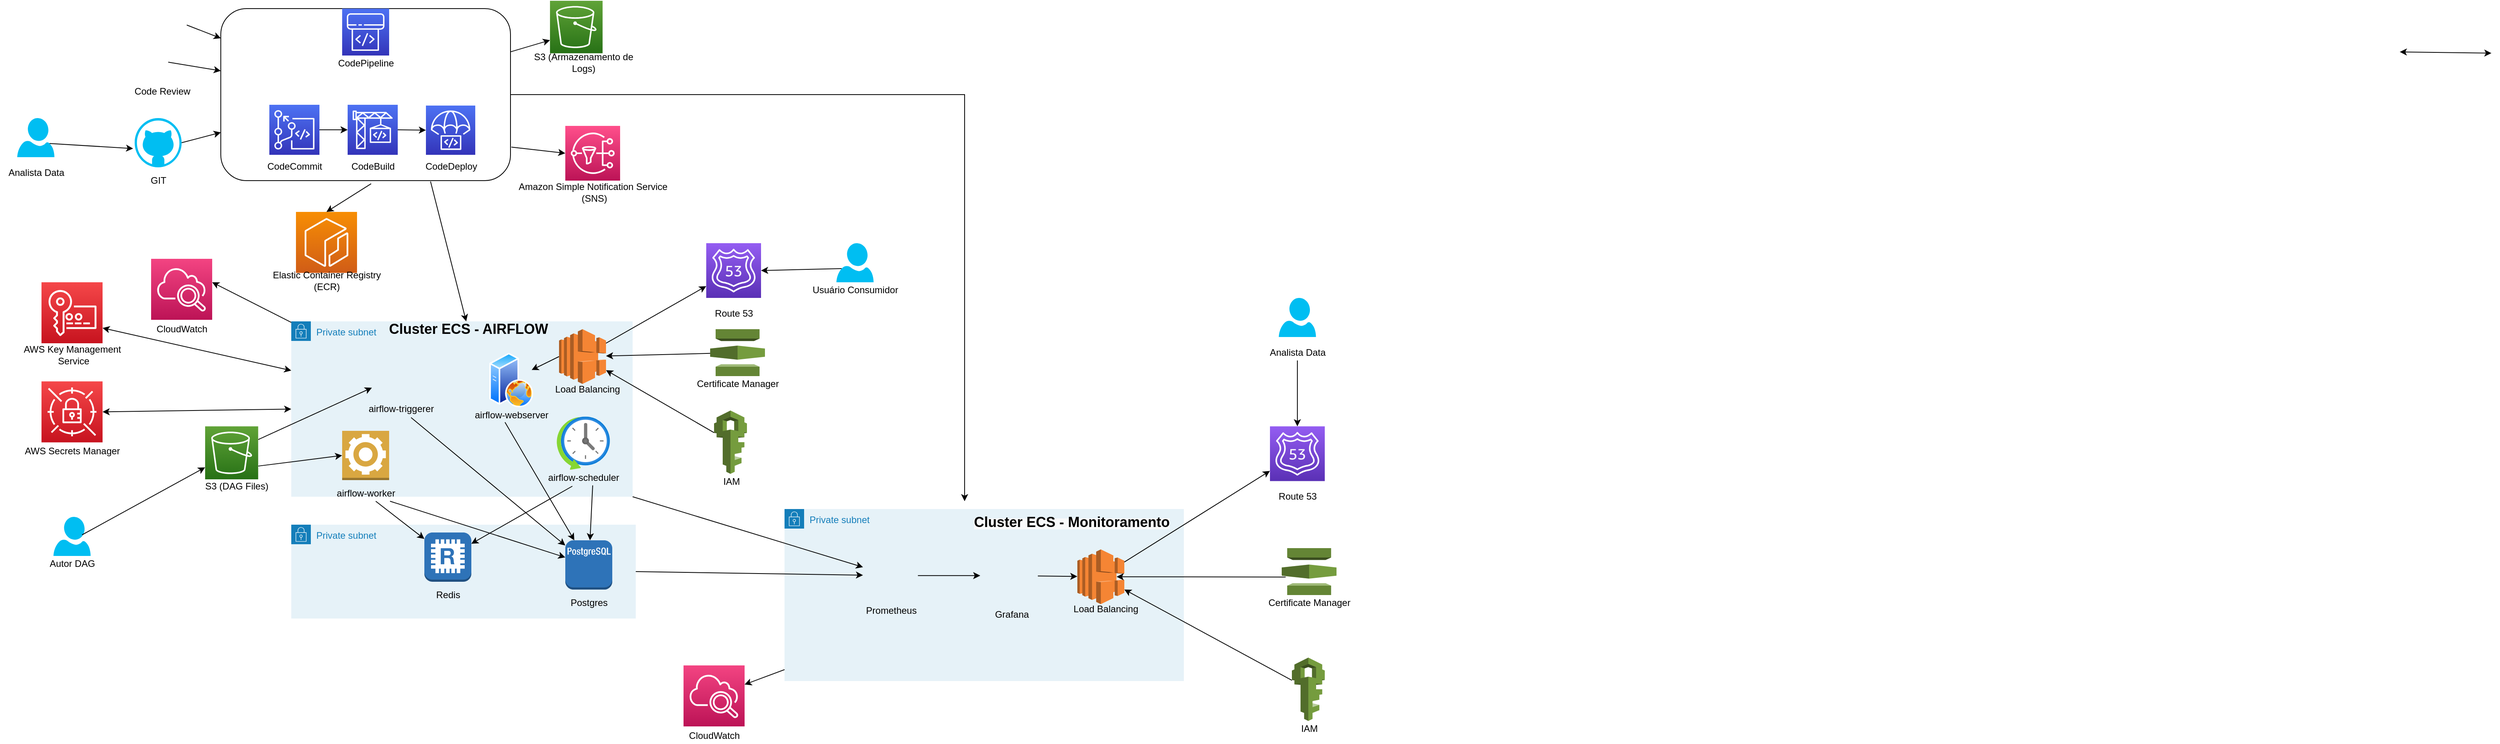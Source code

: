 <mxfile version="16.5.1" type="device"><diagram id="MoZERNkpkTK2ZBD712ML" name="Page-1"><mxGraphModel dx="4787" dy="905" grid="1" gridSize="10" guides="1" tooltips="1" connect="1" arrows="1" fold="1" page="1" pageScale="1" pageWidth="827" pageHeight="1169" math="0" shadow="0"><root><mxCell id="0"/><mxCell id="1" parent="0"/><mxCell id="fDiSSG--kA2CjB4QhFtX-2" value="" style="group" vertex="1" connectable="0" parent="1"><mxGeometry x="-1430" y="320" width="120" height="70" as="geometry"/></mxCell><mxCell id="fDiSSG--kA2CjB4QhFtX-3" value="" style="verticalLabelPosition=bottom;html=1;verticalAlign=top;align=center;strokeColor=none;fillColor=#00BEF2;shape=mxgraph.azure.user;" vertex="1" parent="fDiSSG--kA2CjB4QhFtX-2"><mxGeometry x="36.25" width="47.5" height="50" as="geometry"/></mxCell><mxCell id="fDiSSG--kA2CjB4QhFtX-4" value="Usuário Consumidor" style="text;html=1;resizable=0;autosize=1;align=center;verticalAlign=middle;points=[];fillColor=none;strokeColor=none;rounded=0;" vertex="1" parent="fDiSSG--kA2CjB4QhFtX-2"><mxGeometry y="50" width="120" height="20" as="geometry"/></mxCell><mxCell id="fDiSSG--kA2CjB4QhFtX-5" value="" style="group" vertex="1" connectable="0" parent="1"><mxGeometry x="-2405" y="670" width="70" height="70" as="geometry"/></mxCell><mxCell id="fDiSSG--kA2CjB4QhFtX-6" value="" style="verticalLabelPosition=bottom;html=1;verticalAlign=top;align=center;strokeColor=none;fillColor=#00BEF2;shape=mxgraph.azure.user;" vertex="1" parent="fDiSSG--kA2CjB4QhFtX-5"><mxGeometry x="11.25" width="47.5" height="50" as="geometry"/></mxCell><mxCell id="fDiSSG--kA2CjB4QhFtX-7" value="Autor DAG" style="text;html=1;resizable=0;autosize=1;align=center;verticalAlign=middle;points=[];fillColor=none;strokeColor=none;rounded=0;" vertex="1" parent="fDiSSG--kA2CjB4QhFtX-5"><mxGeometry y="50" width="70" height="20" as="geometry"/></mxCell><mxCell id="fDiSSG--kA2CjB4QhFtX-8" value="" style="group" vertex="1" connectable="0" parent="1"><mxGeometry x="-1763" y="10" width="109" height="104.5" as="geometry"/></mxCell><mxCell id="fDiSSG--kA2CjB4QhFtX-47" value="" style="group" vertex="1" connectable="0" parent="fDiSSG--kA2CjB4QhFtX-8"><mxGeometry x="-24" width="124" height="90" as="geometry"/></mxCell><mxCell id="fDiSSG--kA2CjB4QhFtX-9" value="" style="sketch=0;points=[[0,0,0],[0.25,0,0],[0.5,0,0],[0.75,0,0],[1,0,0],[0,1,0],[0.25,1,0],[0.5,1,0],[0.75,1,0],[1,1,0],[0,0.25,0],[0,0.5,0],[0,0.75,0],[1,0.25,0],[1,0.5,0],[1,0.75,0]];outlineConnect=0;fontColor=#232F3E;gradientColor=#60A337;gradientDirection=north;fillColor=#277116;strokeColor=#ffffff;dashed=0;verticalLabelPosition=bottom;verticalAlign=top;align=center;html=1;fontSize=12;fontStyle=0;aspect=fixed;shape=mxgraph.aws4.resourceIcon;resIcon=mxgraph.aws4.s3;" vertex="1" parent="fDiSSG--kA2CjB4QhFtX-47"><mxGeometry x="27.457" width="67.177" height="67.177" as="geometry"/></mxCell><mxCell id="fDiSSG--kA2CjB4QhFtX-10" value="S3 (Armazenamento de &lt;br&gt;Logs)" style="text;html=1;resizable=0;autosize=1;align=center;verticalAlign=middle;points=[];fillColor=none;strokeColor=none;rounded=0;" vertex="1" parent="fDiSSG--kA2CjB4QhFtX-47"><mxGeometry y="64.163" width="140" height="30" as="geometry"/></mxCell><mxCell id="fDiSSG--kA2CjB4QhFtX-20" value="" style="shape=image;verticalLabelPosition=bottom;labelBackgroundColor=default;verticalAlign=top;aspect=fixed;imageAspect=0;image=https://static-00.iconduck.com/assets.00/sonarqube-icon-2048x499-b6mw67zs.png;" vertex="1" parent="1"><mxGeometry x="-2322.83" y="10" width="122.83" height="30" as="geometry"/></mxCell><mxCell id="fDiSSG--kA2CjB4QhFtX-22" value="" style="endArrow=classic;html=1;rounded=0;exitX=0.809;exitY=1.033;exitDx=0;exitDy=0;exitPerimeter=0;" edge="1" parent="1" source="fDiSSG--kA2CjB4QhFtX-20" target="fDiSSG--kA2CjB4QhFtX-11"><mxGeometry width="50" height="50" relative="1" as="geometry"><mxPoint x="-2080" y="320" as="sourcePoint"/><mxPoint x="-2030" y="270" as="targetPoint"/></mxGeometry></mxCell><mxCell id="fDiSSG--kA2CjB4QhFtX-24" value="" style="group" vertex="1" connectable="0" parent="1"><mxGeometry x="-2300" y="60" width="70" height="70" as="geometry"/></mxCell><mxCell id="fDiSSG--kA2CjB4QhFtX-21" value="" style="shape=image;verticalLabelPosition=bottom;labelBackgroundColor=default;verticalAlign=top;aspect=fixed;imageAspect=0;image=https://cdn-icons-png.flaticon.com/512/10817/10817321.png;" vertex="1" parent="fDiSSG--kA2CjB4QhFtX-24"><mxGeometry x="3.881" width="49" height="49" as="geometry"/></mxCell><mxCell id="fDiSSG--kA2CjB4QhFtX-23" value="Code Review" style="text;html=1;resizable=0;autosize=1;align=center;verticalAlign=middle;points=[];fillColor=none;strokeColor=none;rounded=0;" vertex="1" parent="fDiSSG--kA2CjB4QhFtX-24"><mxGeometry y="56" width="90" height="20" as="geometry"/></mxCell><mxCell id="fDiSSG--kA2CjB4QhFtX-25" value="" style="endArrow=classic;html=1;rounded=0;" edge="1" parent="1" source="fDiSSG--kA2CjB4QhFtX-21" target="fDiSSG--kA2CjB4QhFtX-11"><mxGeometry width="50" height="50" relative="1" as="geometry"><mxPoint x="-2080" y="320" as="sourcePoint"/><mxPoint x="-2030" y="270" as="targetPoint"/></mxGeometry></mxCell><mxCell id="fDiSSG--kA2CjB4QhFtX-35" value="" style="group" vertex="1" connectable="0" parent="1"><mxGeometry x="-2290" y="160" width="60" height="90" as="geometry"/></mxCell><mxCell id="fDiSSG--kA2CjB4QhFtX-18" value="" style="verticalLabelPosition=bottom;html=1;verticalAlign=top;align=center;strokeColor=none;fillColor=#00BEF2;shape=mxgraph.azure.github_code;pointerEvents=1;" vertex="1" parent="fDiSSG--kA2CjB4QhFtX-35"><mxGeometry width="60" height="63" as="geometry"/></mxCell><mxCell id="fDiSSG--kA2CjB4QhFtX-34" value="GIT" style="text;html=1;resizable=0;autosize=1;align=center;verticalAlign=middle;points=[];fillColor=none;strokeColor=none;rounded=0;" vertex="1" parent="fDiSSG--kA2CjB4QhFtX-35"><mxGeometry x="10" y="70" width="40" height="20" as="geometry"/></mxCell><mxCell id="fDiSSG--kA2CjB4QhFtX-40" value="" style="group" vertex="1" connectable="0" parent="1"><mxGeometry x="-2180" y="20" width="370" height="220" as="geometry"/></mxCell><mxCell id="fDiSSG--kA2CjB4QhFtX-11" value="" style="rounded=1;whiteSpace=wrap;html=1;" vertex="1" parent="fDiSSG--kA2CjB4QhFtX-40"><mxGeometry width="370" height="220" as="geometry"/></mxCell><mxCell id="fDiSSG--kA2CjB4QhFtX-29" value="" style="group" vertex="1" connectable="0" parent="fDiSSG--kA2CjB4QhFtX-40"><mxGeometry x="253.5" y="124" width="80" height="87.5" as="geometry"/></mxCell><mxCell id="fDiSSG--kA2CjB4QhFtX-14" value="" style="sketch=0;points=[[0,0,0],[0.25,0,0],[0.5,0,0],[0.75,0,0],[1,0,0],[0,1,0],[0.25,1,0],[0.5,1,0],[0.75,1,0],[1,1,0],[0,0.25,0],[0,0.5,0],[0,0.75,0],[1,0.25,0],[1,0.5,0],[1,0.75,0]];outlineConnect=0;fontColor=#232F3E;gradientColor=#4D72F3;gradientDirection=north;fillColor=#3334B9;strokeColor=#ffffff;dashed=0;verticalLabelPosition=bottom;verticalAlign=top;align=center;html=1;fontSize=12;fontStyle=0;aspect=fixed;shape=mxgraph.aws4.resourceIcon;resIcon=mxgraph.aws4.codedeploy;" vertex="1" parent="fDiSSG--kA2CjB4QhFtX-29"><mxGeometry x="8.5" width="63" height="63" as="geometry"/></mxCell><mxCell id="fDiSSG--kA2CjB4QhFtX-28" value="CodeDeploy" style="text;html=1;resizable=0;autosize=1;align=center;verticalAlign=middle;points=[];fillColor=none;strokeColor=none;rounded=0;" vertex="1" parent="fDiSSG--kA2CjB4QhFtX-29"><mxGeometry y="67.5" width="80" height="20" as="geometry"/></mxCell><mxCell id="fDiSSG--kA2CjB4QhFtX-30" value="" style="group" vertex="1" connectable="0" parent="fDiSSG--kA2CjB4QhFtX-40"><mxGeometry x="159" y="123" width="70" height="88.5" as="geometry"/></mxCell><mxCell id="fDiSSG--kA2CjB4QhFtX-13" value="" style="sketch=0;points=[[0,0,0],[0.25,0,0],[0.5,0,0],[0.75,0,0],[1,0,0],[0,1,0],[0.25,1,0],[0.5,1,0],[0.75,1,0],[1,1,0],[0,0.25,0],[0,0.5,0],[0,0.75,0],[1,0.25,0],[1,0.5,0],[1,0.75,0]];outlineConnect=0;fontColor=#232F3E;gradientColor=#4D72F3;gradientDirection=north;fillColor=#3334B9;strokeColor=#ffffff;dashed=0;verticalLabelPosition=bottom;verticalAlign=top;align=center;html=1;fontSize=12;fontStyle=0;aspect=fixed;shape=mxgraph.aws4.resourceIcon;resIcon=mxgraph.aws4.codebuild;" vertex="1" parent="fDiSSG--kA2CjB4QhFtX-30"><mxGeometry x="3" width="64" height="64" as="geometry"/></mxCell><mxCell id="fDiSSG--kA2CjB4QhFtX-27" value="CodeBuild" style="text;html=1;resizable=0;autosize=1;align=center;verticalAlign=middle;points=[];fillColor=none;strokeColor=none;rounded=0;" vertex="1" parent="fDiSSG--kA2CjB4QhFtX-30"><mxGeometry y="68.5" width="70" height="20" as="geometry"/></mxCell><mxCell id="fDiSSG--kA2CjB4QhFtX-31" value="" style="group" vertex="1" connectable="0" parent="fDiSSG--kA2CjB4QhFtX-40"><mxGeometry x="49" y="123" width="90" height="88.5" as="geometry"/></mxCell><mxCell id="fDiSSG--kA2CjB4QhFtX-12" value="" style="sketch=0;points=[[0,0,0],[0.25,0,0],[0.5,0,0],[0.75,0,0],[1,0,0],[0,1,0],[0.25,1,0],[0.5,1,0],[0.75,1,0],[1,1,0],[0,0.25,0],[0,0.5,0],[0,0.75,0],[1,0.25,0],[1,0.5,0],[1,0.75,0]];outlineConnect=0;fontColor=#232F3E;gradientColor=#4D72F3;gradientDirection=north;fillColor=#3334B9;strokeColor=#ffffff;dashed=0;verticalLabelPosition=bottom;verticalAlign=top;align=center;html=1;fontSize=12;fontStyle=0;aspect=fixed;shape=mxgraph.aws4.resourceIcon;resIcon=mxgraph.aws4.codecommit;" vertex="1" parent="fDiSSG--kA2CjB4QhFtX-31"><mxGeometry x="13" width="64" height="64" as="geometry"/></mxCell><mxCell id="fDiSSG--kA2CjB4QhFtX-26" value="CodeCommit" style="text;html=1;resizable=0;autosize=1;align=center;verticalAlign=middle;points=[];fillColor=none;strokeColor=none;rounded=0;" vertex="1" parent="fDiSSG--kA2CjB4QhFtX-31"><mxGeometry y="68.5" width="90" height="20" as="geometry"/></mxCell><mxCell id="fDiSSG--kA2CjB4QhFtX-33" value="" style="group" vertex="1" connectable="0" parent="fDiSSG--kA2CjB4QhFtX-40"><mxGeometry x="140" width="90" height="80" as="geometry"/></mxCell><mxCell id="fDiSSG--kA2CjB4QhFtX-15" value="" style="sketch=0;points=[[0,0,0],[0.25,0,0],[0.5,0,0],[0.75,0,0],[1,0,0],[0,1,0],[0.25,1,0],[0.5,1,0],[0.75,1,0],[1,1,0],[0,0.25,0],[0,0.5,0],[0,0.75,0],[1,0.25,0],[1,0.5,0],[1,0.75,0]];outlineConnect=0;fontColor=#232F3E;gradientColor=#4D72F3;gradientDirection=north;fillColor=#3334B9;strokeColor=#ffffff;dashed=0;verticalLabelPosition=bottom;verticalAlign=top;align=center;html=1;fontSize=12;fontStyle=0;aspect=fixed;shape=mxgraph.aws4.resourceIcon;resIcon=mxgraph.aws4.codepipeline;" vertex="1" parent="fDiSSG--kA2CjB4QhFtX-33"><mxGeometry x="15" width="60" height="60" as="geometry"/></mxCell><mxCell id="fDiSSG--kA2CjB4QhFtX-32" value="CodePipeline" style="text;html=1;resizable=0;autosize=1;align=center;verticalAlign=middle;points=[];fillColor=none;strokeColor=none;rounded=0;" vertex="1" parent="fDiSSG--kA2CjB4QhFtX-33"><mxGeometry y="60" width="90" height="20" as="geometry"/></mxCell><mxCell id="fDiSSG--kA2CjB4QhFtX-17" value="" style="endArrow=classic;html=1;rounded=0;entryX=0;entryY=0.5;entryDx=0;entryDy=0;entryPerimeter=0;exitX=1;exitY=0.5;exitDx=0;exitDy=0;exitPerimeter=0;" edge="1" parent="fDiSSG--kA2CjB4QhFtX-40" source="fDiSSG--kA2CjB4QhFtX-13" target="fDiSSG--kA2CjB4QhFtX-14"><mxGeometry width="50" height="50" relative="1" as="geometry"><mxPoint x="-2080" y="390" as="sourcePoint"/><mxPoint x="-2030" y="340" as="targetPoint"/></mxGeometry></mxCell><mxCell id="fDiSSG--kA2CjB4QhFtX-16" value="" style="endArrow=classic;html=1;rounded=0;" edge="1" parent="fDiSSG--kA2CjB4QhFtX-40" source="fDiSSG--kA2CjB4QhFtX-12" target="fDiSSG--kA2CjB4QhFtX-13"><mxGeometry width="50" height="50" relative="1" as="geometry"><mxPoint x="-2080" y="390" as="sourcePoint"/><mxPoint x="-2030" y="340" as="targetPoint"/></mxGeometry></mxCell><mxCell id="fDiSSG--kA2CjB4QhFtX-43" value="" style="group" vertex="1" connectable="0" parent="1"><mxGeometry x="-2461.25" y="160" width="90" height="80" as="geometry"/></mxCell><mxCell id="fDiSSG--kA2CjB4QhFtX-41" value="" style="verticalLabelPosition=bottom;html=1;verticalAlign=top;align=center;strokeColor=none;fillColor=#00BEF2;shape=mxgraph.azure.user;" vertex="1" parent="fDiSSG--kA2CjB4QhFtX-43"><mxGeometry x="21.25" width="47.5" height="50" as="geometry"/></mxCell><mxCell id="fDiSSG--kA2CjB4QhFtX-42" value="Analista Data" style="text;html=1;resizable=0;autosize=1;align=center;verticalAlign=middle;points=[];fillColor=none;strokeColor=none;rounded=0;" vertex="1" parent="fDiSSG--kA2CjB4QhFtX-43"><mxGeometry y="60" width="90" height="20" as="geometry"/></mxCell><mxCell id="fDiSSG--kA2CjB4QhFtX-44" value="" style="endArrow=classic;html=1;rounded=0;entryX=-0.033;entryY=0.619;entryDx=0;entryDy=0;entryPerimeter=0;exitX=0.87;exitY=0.65;exitDx=0;exitDy=0;exitPerimeter=0;" edge="1" parent="1" source="fDiSSG--kA2CjB4QhFtX-41" target="fDiSSG--kA2CjB4QhFtX-18"><mxGeometry width="50" height="50" relative="1" as="geometry"><mxPoint x="-2080" y="320" as="sourcePoint"/><mxPoint x="-2030" y="270" as="targetPoint"/></mxGeometry></mxCell><mxCell id="fDiSSG--kA2CjB4QhFtX-45" value="" style="endArrow=classic;html=1;rounded=0;exitX=1;exitY=0.5;exitDx=0;exitDy=0;exitPerimeter=0;" edge="1" parent="1" source="fDiSSG--kA2CjB4QhFtX-18" target="fDiSSG--kA2CjB4QhFtX-11"><mxGeometry width="50" height="50" relative="1" as="geometry"><mxPoint x="-2080" y="320" as="sourcePoint"/><mxPoint x="-2030" y="270" as="targetPoint"/></mxGeometry></mxCell><mxCell id="fDiSSG--kA2CjB4QhFtX-48" value="" style="endArrow=classic;html=1;rounded=0;entryX=0;entryY=0.75;entryDx=0;entryDy=0;entryPerimeter=0;" edge="1" parent="1" source="fDiSSG--kA2CjB4QhFtX-11" target="fDiSSG--kA2CjB4QhFtX-9"><mxGeometry width="50" height="50" relative="1" as="geometry"><mxPoint x="-2080" y="310" as="sourcePoint"/><mxPoint x="-2030" y="260" as="targetPoint"/></mxGeometry></mxCell><mxCell id="fDiSSG--kA2CjB4QhFtX-50" value="" style="group" vertex="1" connectable="0" parent="1"><mxGeometry x="-2120" y="280" width="150" height="103" as="geometry"/></mxCell><mxCell id="fDiSSG--kA2CjB4QhFtX-46" value="" style="sketch=0;points=[[0,0,0],[0.25,0,0],[0.5,0,0],[0.75,0,0],[1,0,0],[0,1,0],[0.25,1,0],[0.5,1,0],[0.75,1,0],[1,1,0],[0,0.25,0],[0,0.5,0],[0,0.75,0],[1,0.25,0],[1,0.5,0],[1,0.75,0]];outlineConnect=0;fontColor=#232F3E;gradientColor=#F78E04;gradientDirection=north;fillColor=#D05C17;strokeColor=#ffffff;dashed=0;verticalLabelPosition=bottom;verticalAlign=top;align=center;html=1;fontSize=12;fontStyle=0;aspect=fixed;shape=mxgraph.aws4.resourceIcon;resIcon=mxgraph.aws4.ecr;" vertex="1" parent="fDiSSG--kA2CjB4QhFtX-50"><mxGeometry x="36" width="78" height="78" as="geometry"/></mxCell><mxCell id="fDiSSG--kA2CjB4QhFtX-49" value="Elastic Container Registry &lt;br&gt;(ECR)" style="text;html=1;resizable=0;autosize=1;align=center;verticalAlign=middle;points=[];fillColor=none;strokeColor=none;rounded=0;" vertex="1" parent="fDiSSG--kA2CjB4QhFtX-50"><mxGeometry y="73" width="150" height="30" as="geometry"/></mxCell><mxCell id="fDiSSG--kA2CjB4QhFtX-51" value="" style="endArrow=classic;html=1;rounded=0;entryX=0.5;entryY=0;entryDx=0;entryDy=0;entryPerimeter=0;exitX=0.519;exitY=1.018;exitDx=0;exitDy=0;exitPerimeter=0;" edge="1" parent="1" source="fDiSSG--kA2CjB4QhFtX-11" target="fDiSSG--kA2CjB4QhFtX-46"><mxGeometry width="50" height="50" relative="1" as="geometry"><mxPoint x="-2080" y="310" as="sourcePoint"/><mxPoint x="-2030" y="260" as="targetPoint"/></mxGeometry></mxCell><mxCell id="fDiSSG--kA2CjB4QhFtX-53" value="" style="endArrow=classic;html=1;rounded=0;entryX=0;entryY=0.5;entryDx=0;entryDy=0;entryPerimeter=0;exitX=1.003;exitY=0.805;exitDx=0;exitDy=0;exitPerimeter=0;" edge="1" parent="1" source="fDiSSG--kA2CjB4QhFtX-11" target="fDiSSG--kA2CjB4QhFtX-52"><mxGeometry width="50" height="50" relative="1" as="geometry"><mxPoint x="-2080" y="310" as="sourcePoint"/><mxPoint x="-2030" y="260" as="targetPoint"/></mxGeometry></mxCell><mxCell id="fDiSSG--kA2CjB4QhFtX-57" value="" style="group" vertex="1" connectable="0" parent="1"><mxGeometry x="-1810" y="170" width="210" height="100" as="geometry"/></mxCell><mxCell id="fDiSSG--kA2CjB4QhFtX-52" value="" style="sketch=0;points=[[0,0,0],[0.25,0,0],[0.5,0,0],[0.75,0,0],[1,0,0],[0,1,0],[0.25,1,0],[0.5,1,0],[0.75,1,0],[1,1,0],[0,0.25,0],[0,0.5,0],[0,0.75,0],[1,0.25,0],[1,0.5,0],[1,0.75,0]];outlineConnect=0;fontColor=#232F3E;gradientColor=#FF4F8B;gradientDirection=north;fillColor=#BC1356;strokeColor=#ffffff;dashed=0;verticalLabelPosition=bottom;verticalAlign=top;align=center;html=1;fontSize=12;fontStyle=0;aspect=fixed;shape=mxgraph.aws4.resourceIcon;resIcon=mxgraph.aws4.sns;" vertex="1" parent="fDiSSG--kA2CjB4QhFtX-57"><mxGeometry x="70" width="70" height="70" as="geometry"/></mxCell><mxCell id="fDiSSG--kA2CjB4QhFtX-54" value="Amazon Simple Notification Service&lt;br&gt;&amp;nbsp;(SNS)" style="text;html=1;resizable=0;autosize=1;align=center;verticalAlign=middle;points=[];fillColor=none;strokeColor=none;rounded=0;" vertex="1" parent="fDiSSG--kA2CjB4QhFtX-57"><mxGeometry y="70" width="210" height="30" as="geometry"/></mxCell><mxCell id="fDiSSG--kA2CjB4QhFtX-58" value="" style="endArrow=classic;html=1;rounded=0;exitX=0.724;exitY=1.005;exitDx=0;exitDy=0;exitPerimeter=0;" edge="1" parent="1" source="fDiSSG--kA2CjB4QhFtX-11" target="fDiSSG--kA2CjB4QhFtX-83"><mxGeometry width="50" height="50" relative="1" as="geometry"><mxPoint x="-2080" y="300" as="sourcePoint"/><mxPoint x="-1860" y="550" as="targetPoint"/></mxGeometry></mxCell><mxCell id="fDiSSG--kA2CjB4QhFtX-59" value="Private subnet" style="points=[[0,0],[0.25,0],[0.5,0],[0.75,0],[1,0],[1,0.25],[1,0.5],[1,0.75],[1,1],[0.75,1],[0.5,1],[0.25,1],[0,1],[0,0.75],[0,0.5],[0,0.25]];outlineConnect=0;gradientColor=none;html=1;whiteSpace=wrap;fontSize=12;fontStyle=0;container=1;pointerEvents=0;collapsible=0;recursiveResize=0;shape=mxgraph.aws4.group;grIcon=mxgraph.aws4.group_security_group;grStroke=0;strokeColor=#147EBA;fillColor=#E6F2F8;verticalAlign=top;align=left;spacingLeft=30;fontColor=#147EBA;dashed=0;" vertex="1" parent="1"><mxGeometry x="-2090" y="420" width="436" height="224.25" as="geometry"/></mxCell><mxCell id="fDiSSG--kA2CjB4QhFtX-67" value="" style="group" vertex="1" connectable="0" parent="fDiSSG--kA2CjB4QhFtX-59"><mxGeometry x="90" y="28.75" width="100" height="93" as="geometry"/></mxCell><mxCell id="fDiSSG--kA2CjB4QhFtX-68" value="" style="shape=image;verticalLabelPosition=bottom;labelBackgroundColor=default;verticalAlign=top;aspect=fixed;imageAspect=0;image=https://cdn-icons-png.flaticon.com/512/12780/12780412.png;" vertex="1" parent="fDiSSG--kA2CjB4QhFtX-67"><mxGeometry x="13" width="77" height="77" as="geometry"/></mxCell><mxCell id="fDiSSG--kA2CjB4QhFtX-69" value="airflow-triggerer" style="text;html=1;resizable=0;autosize=1;align=center;verticalAlign=middle;points=[];fillColor=none;strokeColor=none;rounded=0;" vertex="1" parent="fDiSSG--kA2CjB4QhFtX-67"><mxGeometry y="73" width="100" height="20" as="geometry"/></mxCell><mxCell id="fDiSSG--kA2CjB4QhFtX-83" value="&lt;b&gt;&lt;font style=&quot;font-size: 18px&quot;&gt;Cluster ECS - AIRFLOW&lt;/font&gt;&lt;/b&gt;" style="text;html=1;resizable=0;autosize=1;align=center;verticalAlign=middle;points=[];fillColor=none;strokeColor=none;rounded=0;" vertex="1" parent="fDiSSG--kA2CjB4QhFtX-59"><mxGeometry x="116" width="220" height="20" as="geometry"/></mxCell><mxCell id="fDiSSG--kA2CjB4QhFtX-70" value="" style="group" vertex="1" connectable="0" parent="fDiSSG--kA2CjB4QhFtX-59"><mxGeometry x="50" y="140" width="90" height="90" as="geometry"/></mxCell><mxCell id="fDiSSG--kA2CjB4QhFtX-71" value="" style="outlineConnect=0;dashed=0;verticalLabelPosition=bottom;verticalAlign=top;align=center;html=1;shape=mxgraph.aws3.worker;fillColor=#D9A741;gradientColor=none;" vertex="1" parent="fDiSSG--kA2CjB4QhFtX-70"><mxGeometry x="15" width="60" height="63" as="geometry"/></mxCell><mxCell id="fDiSSG--kA2CjB4QhFtX-72" value="airflow-worker" style="text;html=1;resizable=0;autosize=1;align=center;verticalAlign=middle;points=[];fillColor=none;strokeColor=none;rounded=0;" vertex="1" parent="fDiSSG--kA2CjB4QhFtX-70"><mxGeometry y="70" width="90" height="20" as="geometry"/></mxCell><mxCell id="fDiSSG--kA2CjB4QhFtX-87" value="" style="group" vertex="1" connectable="0" parent="fDiSSG--kA2CjB4QhFtX-59"><mxGeometry x="226" y="40" width="110" height="90" as="geometry"/></mxCell><mxCell id="fDiSSG--kA2CjB4QhFtX-79" value="airflow-webserver" style="text;html=1;resizable=0;autosize=1;align=center;verticalAlign=middle;points=[];fillColor=none;strokeColor=none;rounded=0;" vertex="1" parent="fDiSSG--kA2CjB4QhFtX-87"><mxGeometry y="70" width="110" height="20" as="geometry"/></mxCell><mxCell id="fDiSSG--kA2CjB4QhFtX-86" value="" style="aspect=fixed;perimeter=ellipsePerimeter;html=1;align=center;shadow=0;dashed=0;spacingTop=3;image;image=img/lib/active_directory/web_server.svg;" vertex="1" parent="fDiSSG--kA2CjB4QhFtX-87"><mxGeometry x="27" width="56" height="70" as="geometry"/></mxCell><mxCell id="fDiSSG--kA2CjB4QhFtX-76" value="" style="group" vertex="1" connectable="0" parent="fDiSSG--kA2CjB4QhFtX-59"><mxGeometry x="318" y="121.75" width="110" height="102.5" as="geometry"/></mxCell><mxCell id="fDiSSG--kA2CjB4QhFtX-93" value="" style="group" vertex="1" connectable="0" parent="fDiSSG--kA2CjB4QhFtX-76"><mxGeometry width="110" height="87.998" as="geometry"/></mxCell><mxCell id="fDiSSG--kA2CjB4QhFtX-77" value="" style="aspect=fixed;html=1;points=[];align=center;image;fontSize=12;image=img/lib/azure2/general/Scheduler.svg;" vertex="1" parent="fDiSSG--kA2CjB4QhFtX-93"><mxGeometry x="21" width="68" height="68" as="geometry"/></mxCell><mxCell id="fDiSSG--kA2CjB4QhFtX-78" value="airflow-scheduler" style="text;html=1;resizable=0;autosize=1;align=center;verticalAlign=middle;points=[];fillColor=none;strokeColor=none;rounded=0;" vertex="1" parent="fDiSSG--kA2CjB4QhFtX-93"><mxGeometry y="67.998" width="110" height="20" as="geometry"/></mxCell><mxCell id="fDiSSG--kA2CjB4QhFtX-102" value="" style="endArrow=classic;html=1;rounded=0;fontSize=12;exitX=0;exitY=0.5;exitDx=0;exitDy=0;exitPerimeter=0;" edge="1" parent="fDiSSG--kA2CjB4QhFtX-59" source="fDiSSG--kA2CjB4QhFtX-101" target="fDiSSG--kA2CjB4QhFtX-86"><mxGeometry width="50" height="50" relative="1" as="geometry"><mxPoint x="80" y="50" as="sourcePoint"/><mxPoint x="130" as="targetPoint"/></mxGeometry></mxCell><mxCell id="fDiSSG--kA2CjB4QhFtX-104" value="" style="group" vertex="1" connectable="0" parent="fDiSSG--kA2CjB4QhFtX-59"><mxGeometry x="328" y="10" width="100" height="86.75" as="geometry"/></mxCell><mxCell id="fDiSSG--kA2CjB4QhFtX-101" value="" style="outlineConnect=0;dashed=0;verticalLabelPosition=bottom;verticalAlign=top;align=center;html=1;shape=mxgraph.aws3.elastic_load_balancing;fillColor=#F58534;gradientColor=none;fontSize=12;" vertex="1" parent="fDiSSG--kA2CjB4QhFtX-104"><mxGeometry x="14" width="60" height="70" as="geometry"/></mxCell><mxCell id="fDiSSG--kA2CjB4QhFtX-103" value="Load Balancing" style="text;html=1;resizable=0;autosize=1;align=center;verticalAlign=middle;points=[];fillColor=none;strokeColor=none;rounded=0;fontSize=12;" vertex="1" parent="fDiSSG--kA2CjB4QhFtX-104"><mxGeometry y="66.75" width="100" height="20" as="geometry"/></mxCell><mxCell id="fDiSSG--kA2CjB4QhFtX-60" value="" style="endArrow=classic;startArrow=classic;html=1;rounded=0;entryX=0.211;entryY=0.54;entryDx=0;entryDy=0;entryPerimeter=0;" edge="1" parent="1"><mxGeometry width="50" height="50" relative="1" as="geometry"><mxPoint x="602.998" y="75.386" as="sourcePoint"/><mxPoint x="720.023" y="77" as="targetPoint"/></mxGeometry></mxCell><mxCell id="fDiSSG--kA2CjB4QhFtX-84" value="Private subnet" style="points=[[0,0],[0.25,0],[0.5,0],[0.75,0],[1,0],[1,0.25],[1,0.5],[1,0.75],[1,1],[0.75,1],[0.5,1],[0.25,1],[0,1],[0,0.75],[0,0.5],[0,0.25]];outlineConnect=0;gradientColor=none;html=1;whiteSpace=wrap;fontSize=12;fontStyle=0;container=1;pointerEvents=0;collapsible=0;recursiveResize=0;shape=mxgraph.aws4.group;grIcon=mxgraph.aws4.group_security_group;grStroke=0;strokeColor=#147EBA;fillColor=#E6F2F8;verticalAlign=top;align=left;spacingLeft=30;fontColor=#147EBA;dashed=0;" vertex="1" parent="1"><mxGeometry x="-2090" y="680" width="440" height="120" as="geometry"/></mxCell><mxCell id="fDiSSG--kA2CjB4QhFtX-80" value="" style="group" vertex="1" connectable="0" parent="fDiSSG--kA2CjB4QhFtX-84"><mxGeometry x="350" y="20" width="60" height="90" as="geometry"/></mxCell><mxCell id="fDiSSG--kA2CjB4QhFtX-81" value="" style="outlineConnect=0;dashed=0;verticalLabelPosition=bottom;verticalAlign=top;align=center;html=1;shape=mxgraph.aws3.postgre_sql_instance;fillColor=#2E73B8;gradientColor=none;" vertex="1" parent="fDiSSG--kA2CjB4QhFtX-80"><mxGeometry width="60" height="63" as="geometry"/></mxCell><mxCell id="fDiSSG--kA2CjB4QhFtX-82" value="Postgres" style="text;html=1;resizable=0;autosize=1;align=center;verticalAlign=middle;points=[];fillColor=none;strokeColor=none;rounded=0;" vertex="1" parent="fDiSSG--kA2CjB4QhFtX-80"><mxGeometry y="70" width="60" height="20" as="geometry"/></mxCell><mxCell id="fDiSSG--kA2CjB4QhFtX-73" value="" style="group" vertex="1" connectable="0" parent="fDiSSG--kA2CjB4QhFtX-84"><mxGeometry x="170" y="10" width="60" height="90" as="geometry"/></mxCell><mxCell id="fDiSSG--kA2CjB4QhFtX-74" value="" style="outlineConnect=0;dashed=0;verticalLabelPosition=bottom;verticalAlign=top;align=center;html=1;shape=mxgraph.aws3.redis;fillColor=#2E73B8;gradientColor=none;" vertex="1" parent="fDiSSG--kA2CjB4QhFtX-73"><mxGeometry width="60" height="63" as="geometry"/></mxCell><mxCell id="fDiSSG--kA2CjB4QhFtX-75" value="Redis" style="text;html=1;resizable=0;autosize=1;align=center;verticalAlign=middle;points=[];fillColor=none;strokeColor=none;rounded=0;" vertex="1" parent="fDiSSG--kA2CjB4QhFtX-73"><mxGeometry x="5" y="70" width="50" height="20" as="geometry"/></mxCell><mxCell id="fDiSSG--kA2CjB4QhFtX-62" value="" style="endArrow=classic;html=1;rounded=0;" edge="1" parent="1" source="fDiSSG--kA2CjB4QhFtX-72" target="fDiSSG--kA2CjB4QhFtX-74"><mxGeometry width="50" height="50" relative="1" as="geometry"><mxPoint x="-2068" y="840" as="sourcePoint"/><mxPoint x="-2018" y="890" as="targetPoint"/></mxGeometry></mxCell><mxCell id="fDiSSG--kA2CjB4QhFtX-61" value="" style="endArrow=classic;html=1;rounded=0;exitX=0.373;exitY=1.05;exitDx=0;exitDy=0;exitPerimeter=0;" edge="1" parent="1" source="fDiSSG--kA2CjB4QhFtX-78" target="fDiSSG--kA2CjB4QhFtX-74"><mxGeometry width="50" height="50" relative="1" as="geometry"><mxPoint x="-1770" y="890" as="sourcePoint"/><mxPoint x="-2368" y="1040" as="targetPoint"/></mxGeometry></mxCell><mxCell id="fDiSSG--kA2CjB4QhFtX-66" value="" style="endArrow=classic;html=1;rounded=0;exitX=0.63;exitY=1.063;exitDx=0;exitDy=0;exitPerimeter=0;" edge="1" parent="1" source="fDiSSG--kA2CjB4QhFtX-69" target="fDiSSG--kA2CjB4QhFtX-81"><mxGeometry width="50" height="50" relative="1" as="geometry"><mxPoint x="-2068" y="800" as="sourcePoint"/><mxPoint x="-2018" y="750" as="targetPoint"/></mxGeometry></mxCell><mxCell id="fDiSSG--kA2CjB4QhFtX-63" value="" style="endArrow=classic;html=1;rounded=0;" edge="1" parent="1" source="fDiSSG--kA2CjB4QhFtX-72" target="fDiSSG--kA2CjB4QhFtX-81"><mxGeometry width="50" height="50" relative="1" as="geometry"><mxPoint x="-2068" y="940" as="sourcePoint"/><mxPoint x="-2018" y="890" as="targetPoint"/></mxGeometry></mxCell><mxCell id="fDiSSG--kA2CjB4QhFtX-65" value="" style="endArrow=classic;html=1;rounded=0;exitX=0.427;exitY=0.95;exitDx=0;exitDy=0;exitPerimeter=0;" edge="1" parent="1" source="fDiSSG--kA2CjB4QhFtX-79" target="fDiSSG--kA2CjB4QhFtX-81"><mxGeometry width="50" height="50" relative="1" as="geometry"><mxPoint x="-1888" y="610" as="sourcePoint"/><mxPoint x="-2018" y="750" as="targetPoint"/></mxGeometry></mxCell><mxCell id="fDiSSG--kA2CjB4QhFtX-64" value="" style="endArrow=classic;html=1;rounded=0;exitX=0.609;exitY=1;exitDx=0;exitDy=0;exitPerimeter=0;" edge="1" parent="1" source="fDiSSG--kA2CjB4QhFtX-78" target="fDiSSG--kA2CjB4QhFtX-81"><mxGeometry width="50" height="50" relative="1" as="geometry"><mxPoint x="-1725" y="890" as="sourcePoint"/><mxPoint x="-1888" y="800" as="targetPoint"/></mxGeometry></mxCell><mxCell id="fDiSSG--kA2CjB4QhFtX-95" value="" style="endArrow=classic;html=1;rounded=0;fontSize=18;exitX=1;exitY=0.25;exitDx=0;exitDy=0;exitPerimeter=0;" edge="1" parent="1" source="fDiSSG--kA2CjB4QhFtX-94" target="fDiSSG--kA2CjB4QhFtX-68"><mxGeometry width="50" height="50" relative="1" as="geometry"><mxPoint x="-2110" y="539" as="sourcePoint"/><mxPoint x="-2160" y="400" as="targetPoint"/></mxGeometry></mxCell><mxCell id="fDiSSG--kA2CjB4QhFtX-96" value="" style="endArrow=classic;html=1;rounded=0;fontSize=18;entryX=0;entryY=0.5;entryDx=0;entryDy=0;entryPerimeter=0;exitX=1;exitY=0.75;exitDx=0;exitDy=0;exitPerimeter=0;" edge="1" parent="1" source="fDiSSG--kA2CjB4QhFtX-94" target="fDiSSG--kA2CjB4QhFtX-71"><mxGeometry width="50" height="50" relative="1" as="geometry"><mxPoint x="-2210" y="450" as="sourcePoint"/><mxPoint x="-2160" y="400" as="targetPoint"/></mxGeometry></mxCell><mxCell id="fDiSSG--kA2CjB4QhFtX-98" value="" style="group" vertex="1" connectable="0" parent="1"><mxGeometry x="-2210" y="554.25" width="100" height="90" as="geometry"/></mxCell><mxCell id="fDiSSG--kA2CjB4QhFtX-94" value="" style="sketch=0;points=[[0,0,0],[0.25,0,0],[0.5,0,0],[0.75,0,0],[1,0,0],[0,1,0],[0.25,1,0],[0.5,1,0],[0.75,1,0],[1,1,0],[0,0.25,0],[0,0.5,0],[0,0.75,0],[1,0.25,0],[1,0.5,0],[1,0.75,0]];outlineConnect=0;fontColor=#232F3E;gradientColor=#60A337;gradientDirection=north;fillColor=#277116;strokeColor=#ffffff;dashed=0;verticalLabelPosition=bottom;verticalAlign=top;align=center;html=1;fontSize=12;fontStyle=0;aspect=fixed;shape=mxgraph.aws4.resourceIcon;resIcon=mxgraph.aws4.s3;" vertex="1" parent="fDiSSG--kA2CjB4QhFtX-98"><mxGeometry x="10" width="67.75" height="67.75" as="geometry"/></mxCell><mxCell id="fDiSSG--kA2CjB4QhFtX-97" value="&lt;font style=&quot;font-size: 12px&quot;&gt;S3 (DAG Files)&lt;/font&gt;" style="text;html=1;resizable=0;autosize=1;align=center;verticalAlign=middle;points=[];fillColor=none;strokeColor=none;rounded=0;fontSize=18;" vertex="1" parent="fDiSSG--kA2CjB4QhFtX-98"><mxGeometry y="60" width="100" height="30" as="geometry"/></mxCell><mxCell id="fDiSSG--kA2CjB4QhFtX-99" value="" style="endArrow=classic;html=1;rounded=0;fontSize=12;exitX=0.77;exitY=0.46;exitDx=0;exitDy=0;exitPerimeter=0;" edge="1" parent="1" source="fDiSSG--kA2CjB4QhFtX-6" target="fDiSSG--kA2CjB4QhFtX-94"><mxGeometry width="50" height="50" relative="1" as="geometry"><mxPoint x="-2210" y="450" as="sourcePoint"/><mxPoint x="-2160" y="400" as="targetPoint"/></mxGeometry></mxCell><mxCell id="fDiSSG--kA2CjB4QhFtX-105" value="" style="group" vertex="1" connectable="0" parent="1"><mxGeometry x="-1560" y="320" width="70" height="100" as="geometry"/></mxCell><mxCell id="fDiSSG--kA2CjB4QhFtX-106" value="" style="sketch=0;points=[[0,0,0],[0.25,0,0],[0.5,0,0],[0.75,0,0],[1,0,0],[0,1,0],[0.25,1,0],[0.5,1,0],[0.75,1,0],[1,1,0],[0,0.25,0],[0,0.5,0],[0,0.75,0],[1,0.25,0],[1,0.5,0],[1,0.75,0]];outlineConnect=0;fontColor=#232F3E;gradientColor=#945DF2;gradientDirection=north;fillColor=#5A30B5;strokeColor=#ffffff;dashed=0;verticalLabelPosition=bottom;verticalAlign=top;align=center;html=1;fontSize=12;fontStyle=0;aspect=fixed;shape=mxgraph.aws4.resourceIcon;resIcon=mxgraph.aws4.route_53;" vertex="1" parent="fDiSSG--kA2CjB4QhFtX-105"><mxGeometry width="70" height="70" as="geometry"/></mxCell><mxCell id="fDiSSG--kA2CjB4QhFtX-107" value="Route 53" style="text;html=1;resizable=0;autosize=1;align=center;verticalAlign=middle;points=[];fillColor=none;strokeColor=none;rounded=0;" vertex="1" parent="fDiSSG--kA2CjB4QhFtX-105"><mxGeometry x="5" y="80" width="60" height="20" as="geometry"/></mxCell><mxCell id="fDiSSG--kA2CjB4QhFtX-108" value="" style="group" vertex="1" connectable="0" parent="1"><mxGeometry x="-1580" y="430" width="120" height="80" as="geometry"/></mxCell><mxCell id="fDiSSG--kA2CjB4QhFtX-109" value="" style="outlineConnect=0;dashed=0;verticalLabelPosition=bottom;verticalAlign=top;align=center;html=1;shape=mxgraph.aws3.certificate_manager;fillColor=#759C3E;gradientColor=none;" vertex="1" parent="fDiSSG--kA2CjB4QhFtX-108"><mxGeometry x="25" width="70" height="60" as="geometry"/></mxCell><mxCell id="fDiSSG--kA2CjB4QhFtX-110" value="Certificate Manager" style="text;html=1;resizable=0;autosize=1;align=center;verticalAlign=middle;points=[];fillColor=none;strokeColor=none;rounded=0;" vertex="1" parent="fDiSSG--kA2CjB4QhFtX-108"><mxGeometry y="60" width="120" height="20" as="geometry"/></mxCell><mxCell id="fDiSSG--kA2CjB4QhFtX-111" value="" style="group" vertex="1" connectable="0" parent="1"><mxGeometry x="-1550" y="534" width="42" height="101" as="geometry"/></mxCell><mxCell id="fDiSSG--kA2CjB4QhFtX-112" value="" style="outlineConnect=0;dashed=0;verticalLabelPosition=bottom;verticalAlign=top;align=center;html=1;shape=mxgraph.aws3.iam;fillColor=#759C3E;gradientColor=none;" vertex="1" parent="fDiSSG--kA2CjB4QhFtX-111"><mxGeometry width="42" height="81" as="geometry"/></mxCell><mxCell id="fDiSSG--kA2CjB4QhFtX-113" value="IAM" style="text;html=1;resizable=0;autosize=1;align=center;verticalAlign=middle;points=[];fillColor=none;strokeColor=none;rounded=0;" vertex="1" parent="fDiSSG--kA2CjB4QhFtX-111"><mxGeometry x="2" y="81" width="40" height="20" as="geometry"/></mxCell><mxCell id="fDiSSG--kA2CjB4QhFtX-114" value="" style="endArrow=classic;html=1;rounded=0;fontSize=12;" edge="1" parent="1" source="fDiSSG--kA2CjB4QhFtX-112" target="fDiSSG--kA2CjB4QhFtX-101"><mxGeometry width="50" height="50" relative="1" as="geometry"><mxPoint x="-1280" y="470" as="sourcePoint"/><mxPoint x="-1230" y="420" as="targetPoint"/></mxGeometry></mxCell><mxCell id="fDiSSG--kA2CjB4QhFtX-115" value="" style="endArrow=classic;html=1;rounded=0;fontSize=12;" edge="1" parent="1" source="fDiSSG--kA2CjB4QhFtX-109" target="fDiSSG--kA2CjB4QhFtX-101"><mxGeometry width="50" height="50" relative="1" as="geometry"><mxPoint x="-1280" y="470" as="sourcePoint"/><mxPoint x="-1230" y="420" as="targetPoint"/></mxGeometry></mxCell><mxCell id="fDiSSG--kA2CjB4QhFtX-117" value="" style="endArrow=classic;html=1;rounded=0;fontSize=12;entryX=1;entryY=0.5;entryDx=0;entryDy=0;entryPerimeter=0;exitX=0.14;exitY=0.65;exitDx=0;exitDy=0;exitPerimeter=0;" edge="1" parent="1" source="fDiSSG--kA2CjB4QhFtX-3" target="fDiSSG--kA2CjB4QhFtX-106"><mxGeometry width="50" height="50" relative="1" as="geometry"><mxPoint x="-1820" y="470" as="sourcePoint"/><mxPoint x="-1770" y="420" as="targetPoint"/></mxGeometry></mxCell><mxCell id="fDiSSG--kA2CjB4QhFtX-118" value="" style="group" vertex="1" connectable="0" parent="1"><mxGeometry x="-2270" y="340" width="80" height="99.5" as="geometry"/></mxCell><mxCell id="fDiSSG--kA2CjB4QhFtX-119" value="" style="sketch=0;points=[[0,0,0],[0.25,0,0],[0.5,0,0],[0.75,0,0],[1,0,0],[0,1,0],[0.25,1,0],[0.5,1,0],[0.75,1,0],[1,1,0],[0,0.25,0],[0,0.5,0],[0,0.75,0],[1,0.25,0],[1,0.5,0],[1,0.75,0]];points=[[0,0,0],[0.25,0,0],[0.5,0,0],[0.75,0,0],[1,0,0],[0,1,0],[0.25,1,0],[0.5,1,0],[0.75,1,0],[1,1,0],[0,0.25,0],[0,0.5,0],[0,0.75,0],[1,0.25,0],[1,0.5,0],[1,0.75,0]];outlineConnect=0;fontColor=#232F3E;gradientColor=#F34482;gradientDirection=north;fillColor=#BC1356;strokeColor=#ffffff;dashed=0;verticalLabelPosition=bottom;verticalAlign=top;align=center;html=1;fontSize=12;fontStyle=0;aspect=fixed;shape=mxgraph.aws4.resourceIcon;resIcon=mxgraph.aws4.cloudwatch_2;" vertex="1" parent="fDiSSG--kA2CjB4QhFtX-118"><mxGeometry x="1" width="78" height="78" as="geometry"/></mxCell><mxCell id="fDiSSG--kA2CjB4QhFtX-120" value="CloudWatch" style="text;html=1;resizable=0;autosize=1;align=center;verticalAlign=middle;points=[];fillColor=none;strokeColor=none;rounded=0;" vertex="1" parent="fDiSSG--kA2CjB4QhFtX-118"><mxGeometry y="79.5" width="80" height="20" as="geometry"/></mxCell><mxCell id="fDiSSG--kA2CjB4QhFtX-121" value="" style="endArrow=classic;html=1;rounded=0;fontSize=12;" edge="1" parent="1" source="fDiSSG--kA2CjB4QhFtX-59"><mxGeometry width="50" height="50" relative="1" as="geometry"><mxPoint x="-2320" y="560" as="sourcePoint"/><mxPoint x="-2191" y="370" as="targetPoint"/></mxGeometry></mxCell><mxCell id="fDiSSG--kA2CjB4QhFtX-122" value="" style="group" vertex="1" connectable="0" parent="1"><mxGeometry x="-2440" y="370" width="140" height="108" as="geometry"/></mxCell><mxCell id="fDiSSG--kA2CjB4QhFtX-123" value="" style="sketch=0;points=[[0,0,0],[0.25,0,0],[0.5,0,0],[0.75,0,0],[1,0,0],[0,1,0],[0.25,1,0],[0.5,1,0],[0.75,1,0],[1,1,0],[0,0.25,0],[0,0.5,0],[0,0.75,0],[1,0.25,0],[1,0.5,0],[1,0.75,0]];outlineConnect=0;fontColor=#232F3E;gradientColor=#F54749;gradientDirection=north;fillColor=#C7131F;strokeColor=#ffffff;dashed=0;verticalLabelPosition=bottom;verticalAlign=top;align=center;html=1;fontSize=12;fontStyle=0;aspect=fixed;shape=mxgraph.aws4.resourceIcon;resIcon=mxgraph.aws4.key_management_service;" vertex="1" parent="fDiSSG--kA2CjB4QhFtX-122"><mxGeometry x="31" width="78" height="78" as="geometry"/></mxCell><mxCell id="fDiSSG--kA2CjB4QhFtX-124" value="AWS Key Management&lt;br&gt;&amp;nbsp;Service" style="text;html=1;resizable=0;autosize=1;align=center;verticalAlign=middle;points=[];fillColor=none;strokeColor=none;rounded=0;" vertex="1" parent="fDiSSG--kA2CjB4QhFtX-122"><mxGeometry y="78" width="140" height="30" as="geometry"/></mxCell><mxCell id="fDiSSG--kA2CjB4QhFtX-125" value="" style="group" vertex="1" connectable="0" parent="1"><mxGeometry x="-2440" y="496.75" width="140" height="99.5" as="geometry"/></mxCell><mxCell id="fDiSSG--kA2CjB4QhFtX-126" value="" style="sketch=0;points=[[0,0,0],[0.25,0,0],[0.5,0,0],[0.75,0,0],[1,0,0],[0,1,0],[0.25,1,0],[0.5,1,0],[0.75,1,0],[1,1,0],[0,0.25,0],[0,0.5,0],[0,0.75,0],[1,0.25,0],[1,0.5,0],[1,0.75,0]];outlineConnect=0;fontColor=#232F3E;gradientColor=#F54749;gradientDirection=north;fillColor=#C7131F;strokeColor=#ffffff;dashed=0;verticalLabelPosition=bottom;verticalAlign=top;align=center;html=1;fontSize=12;fontStyle=0;aspect=fixed;shape=mxgraph.aws4.resourceIcon;resIcon=mxgraph.aws4.secrets_manager;" vertex="1" parent="fDiSSG--kA2CjB4QhFtX-125"><mxGeometry x="31" width="78" height="78" as="geometry"/></mxCell><mxCell id="fDiSSG--kA2CjB4QhFtX-127" value="AWS Secrets Manager" style="text;html=1;resizable=0;autosize=1;align=center;verticalAlign=middle;points=[];fillColor=none;strokeColor=none;rounded=0;" vertex="1" parent="fDiSSG--kA2CjB4QhFtX-125"><mxGeometry y="79.5" width="140" height="20" as="geometry"/></mxCell><mxCell id="fDiSSG--kA2CjB4QhFtX-130" value="" style="endArrow=classic;startArrow=classic;html=1;rounded=0;fontSize=12;entryX=0;entryY=0.5;entryDx=0;entryDy=0;exitX=1;exitY=0.5;exitDx=0;exitDy=0;exitPerimeter=0;" edge="1" parent="1" source="fDiSSG--kA2CjB4QhFtX-126" target="fDiSSG--kA2CjB4QhFtX-59"><mxGeometry width="50" height="50" relative="1" as="geometry"><mxPoint x="-1940" y="510" as="sourcePoint"/><mxPoint x="-1890" y="460" as="targetPoint"/></mxGeometry></mxCell><mxCell id="fDiSSG--kA2CjB4QhFtX-131" value="" style="endArrow=classic;startArrow=classic;html=1;rounded=0;fontSize=12;entryX=1;entryY=0.75;entryDx=0;entryDy=0;entryPerimeter=0;" edge="1" parent="1" source="fDiSSG--kA2CjB4QhFtX-59" target="fDiSSG--kA2CjB4QhFtX-123"><mxGeometry width="50" height="50" relative="1" as="geometry"><mxPoint x="-1940" y="510" as="sourcePoint"/><mxPoint x="-1890" y="460" as="targetPoint"/></mxGeometry></mxCell><mxCell id="fDiSSG--kA2CjB4QhFtX-133" value="Private subnet" style="points=[[0,0],[0.25,0],[0.5,0],[0.75,0],[1,0],[1,0.25],[1,0.5],[1,0.75],[1,1],[0.75,1],[0.5,1],[0.25,1],[0,1],[0,0.75],[0,0.5],[0,0.25]];outlineConnect=0;gradientColor=none;html=1;whiteSpace=wrap;fontSize=12;fontStyle=0;container=1;pointerEvents=0;collapsible=0;recursiveResize=0;shape=mxgraph.aws4.group;grIcon=mxgraph.aws4.group_security_group;grStroke=0;strokeColor=#147EBA;fillColor=#E6F2F8;verticalAlign=top;align=left;spacingLeft=30;fontColor=#147EBA;dashed=0;" vertex="1" parent="1"><mxGeometry x="-1460" y="660" width="510" height="220" as="geometry"/></mxCell><mxCell id="fDiSSG--kA2CjB4QhFtX-132" value="&lt;b style=&quot;color: rgb(0 , 0 , 0) ; font-family: &amp;#34;helvetica&amp;#34; ; font-size: 12px ; font-style: normal ; letter-spacing: normal ; text-align: center ; text-indent: 0px ; text-transform: none ; word-spacing: 0px ; background-color: rgb(248 , 249 , 250)&quot;&gt;&lt;font style=&quot;font-size: 18px&quot;&gt;Cluster ECS - Monitoramento&lt;/font&gt;&lt;/b&gt;" style="text;whiteSpace=wrap;html=1;fontSize=12;" vertex="1" parent="fDiSSG--kA2CjB4QhFtX-133"><mxGeometry x="240" width="270" height="40" as="geometry"/></mxCell><mxCell id="fDiSSG--kA2CjB4QhFtX-138" value="" style="shape=image;verticalLabelPosition=bottom;labelBackgroundColor=default;verticalAlign=top;aspect=fixed;imageAspect=0;image=https://static-00.iconduck.com/assets.00/grafana-icon-1884x2048-3a93hrtc.png;" vertex="1" parent="fDiSSG--kA2CjB4QhFtX-133"><mxGeometry x="250" y="45.13" width="73.53" height="80" as="geometry"/></mxCell><mxCell id="fDiSSG--kA2CjB4QhFtX-143" value="" style="group" vertex="1" connectable="0" parent="fDiSSG--kA2CjB4QhFtX-133"><mxGeometry x="95.5" y="50" width="84.5" height="90" as="geometry"/></mxCell><mxCell id="fDiSSG--kA2CjB4QhFtX-135" value="" style="shape=image;verticalLabelPosition=bottom;labelBackgroundColor=default;verticalAlign=top;aspect=fixed;imageAspect=0;image=https://static-00.iconduck.com/assets.00/prometheus-icon-511x512-1vmxbcxr.png;" vertex="1" parent="fDiSSG--kA2CjB4QhFtX-143"><mxGeometry x="4.753" width="70.112" height="70.25" as="geometry"/></mxCell><mxCell id="fDiSSG--kA2CjB4QhFtX-142" value="Prometheus" style="text;html=1;resizable=0;autosize=1;align=center;verticalAlign=middle;points=[];fillColor=none;strokeColor=none;rounded=0;fontSize=12;" vertex="1" parent="fDiSSG--kA2CjB4QhFtX-143"><mxGeometry y="70.25" width="80" height="20" as="geometry"/></mxCell><mxCell id="fDiSSG--kA2CjB4QhFtX-144" value="" style="endArrow=classic;html=1;rounded=0;fontSize=12;" edge="1" parent="fDiSSG--kA2CjB4QhFtX-133" source="fDiSSG--kA2CjB4QhFtX-135" target="fDiSSG--kA2CjB4QhFtX-138"><mxGeometry width="50" height="50" relative="1" as="geometry"><mxPoint x="-190" y="-90" as="sourcePoint"/><mxPoint x="-140" y="-140" as="targetPoint"/></mxGeometry></mxCell><mxCell id="fDiSSG--kA2CjB4QhFtX-145" value="Grafana" style="text;html=1;resizable=0;autosize=1;align=center;verticalAlign=middle;points=[];fillColor=none;strokeColor=none;rounded=0;fontSize=12;" vertex="1" parent="fDiSSG--kA2CjB4QhFtX-133"><mxGeometry x="260" y="125.13" width="60" height="20" as="geometry"/></mxCell><mxCell id="fDiSSG--kA2CjB4QhFtX-146" value="" style="group" vertex="1" connectable="0" parent="fDiSSG--kA2CjB4QhFtX-133"><mxGeometry x="360" y="51.63" width="100" height="86.75" as="geometry"/></mxCell><mxCell id="fDiSSG--kA2CjB4QhFtX-147" value="" style="outlineConnect=0;dashed=0;verticalLabelPosition=bottom;verticalAlign=top;align=center;html=1;shape=mxgraph.aws3.elastic_load_balancing;fillColor=#F58534;gradientColor=none;fontSize=12;" vertex="1" parent="fDiSSG--kA2CjB4QhFtX-146"><mxGeometry x="14" width="60" height="70" as="geometry"/></mxCell><mxCell id="fDiSSG--kA2CjB4QhFtX-148" value="Load Balancing" style="text;html=1;resizable=0;autosize=1;align=center;verticalAlign=middle;points=[];fillColor=none;strokeColor=none;rounded=0;fontSize=12;" vertex="1" parent="fDiSSG--kA2CjB4QhFtX-146"><mxGeometry y="66.75" width="100" height="20" as="geometry"/></mxCell><mxCell id="fDiSSG--kA2CjB4QhFtX-162" value="" style="endArrow=classic;html=1;rounded=0;fontSize=12;" edge="1" parent="fDiSSG--kA2CjB4QhFtX-133" source="fDiSSG--kA2CjB4QhFtX-138" target="fDiSSG--kA2CjB4QhFtX-147"><mxGeometry width="50" height="50" relative="1" as="geometry"><mxPoint x="180.365" y="95.126" as="sourcePoint"/><mxPoint x="260" y="95.129" as="targetPoint"/></mxGeometry></mxCell><mxCell id="fDiSSG--kA2CjB4QhFtX-139" value="" style="endArrow=classic;html=1;rounded=0;fontSize=12;exitX=1;exitY=0.5;exitDx=0;exitDy=0;" edge="1" parent="1" source="fDiSSG--kA2CjB4QhFtX-11"><mxGeometry width="50" height="50" relative="1" as="geometry"><mxPoint x="-1730" y="440" as="sourcePoint"/><mxPoint x="-1230" y="650" as="targetPoint"/><Array as="points"><mxPoint x="-1230" y="130"/></Array></mxGeometry></mxCell><mxCell id="fDiSSG--kA2CjB4QhFtX-140" value="" style="endArrow=classic;html=1;rounded=0;fontSize=12;exitX=1;exitY=1;exitDx=0;exitDy=0;" edge="1" parent="1" source="fDiSSG--kA2CjB4QhFtX-59" target="fDiSSG--kA2CjB4QhFtX-135"><mxGeometry width="50" height="50" relative="1" as="geometry"><mxPoint x="-1660" y="590" as="sourcePoint"/><mxPoint x="-1680" y="480" as="targetPoint"/></mxGeometry></mxCell><mxCell id="fDiSSG--kA2CjB4QhFtX-141" value="" style="endArrow=classic;html=1;rounded=0;fontSize=12;exitX=1;exitY=0.5;exitDx=0;exitDy=0;" edge="1" parent="1" source="fDiSSG--kA2CjB4QhFtX-84" target="fDiSSG--kA2CjB4QhFtX-135"><mxGeometry width="50" height="50" relative="1" as="geometry"><mxPoint x="-1730" y="530" as="sourcePoint"/><mxPoint x="-1680" y="480" as="targetPoint"/></mxGeometry></mxCell><mxCell id="fDiSSG--kA2CjB4QhFtX-149" value="" style="group" vertex="1" connectable="0" parent="1"><mxGeometry x="-840" y="554.25" width="70" height="100" as="geometry"/></mxCell><mxCell id="fDiSSG--kA2CjB4QhFtX-150" value="" style="sketch=0;points=[[0,0,0],[0.25,0,0],[0.5,0,0],[0.75,0,0],[1,0,0],[0,1,0],[0.25,1,0],[0.5,1,0],[0.75,1,0],[1,1,0],[0,0.25,0],[0,0.5,0],[0,0.75,0],[1,0.25,0],[1,0.5,0],[1,0.75,0]];outlineConnect=0;fontColor=#232F3E;gradientColor=#945DF2;gradientDirection=north;fillColor=#5A30B5;strokeColor=#ffffff;dashed=0;verticalLabelPosition=bottom;verticalAlign=top;align=center;html=1;fontSize=12;fontStyle=0;aspect=fixed;shape=mxgraph.aws4.resourceIcon;resIcon=mxgraph.aws4.route_53;" vertex="1" parent="fDiSSG--kA2CjB4QhFtX-149"><mxGeometry width="70" height="70" as="geometry"/></mxCell><mxCell id="fDiSSG--kA2CjB4QhFtX-151" value="Route 53" style="text;html=1;resizable=0;autosize=1;align=center;verticalAlign=middle;points=[];fillColor=none;strokeColor=none;rounded=0;" vertex="1" parent="fDiSSG--kA2CjB4QhFtX-149"><mxGeometry x="5" y="80" width="60" height="20" as="geometry"/></mxCell><mxCell id="fDiSSG--kA2CjB4QhFtX-152" value="" style="group" vertex="1" connectable="0" parent="1"><mxGeometry x="-850" y="710" width="120" height="80" as="geometry"/></mxCell><mxCell id="fDiSSG--kA2CjB4QhFtX-153" value="" style="outlineConnect=0;dashed=0;verticalLabelPosition=bottom;verticalAlign=top;align=center;html=1;shape=mxgraph.aws3.certificate_manager;fillColor=#759C3E;gradientColor=none;" vertex="1" parent="fDiSSG--kA2CjB4QhFtX-152"><mxGeometry x="25" width="70" height="60" as="geometry"/></mxCell><mxCell id="fDiSSG--kA2CjB4QhFtX-154" value="Certificate Manager" style="text;html=1;resizable=0;autosize=1;align=center;verticalAlign=middle;points=[];fillColor=none;strokeColor=none;rounded=0;" vertex="1" parent="fDiSSG--kA2CjB4QhFtX-152"><mxGeometry y="60" width="120" height="20" as="geometry"/></mxCell><mxCell id="fDiSSG--kA2CjB4QhFtX-155" value="" style="group" vertex="1" connectable="0" parent="1"><mxGeometry x="-812" y="850" width="42" height="101" as="geometry"/></mxCell><mxCell id="fDiSSG--kA2CjB4QhFtX-156" value="" style="outlineConnect=0;dashed=0;verticalLabelPosition=bottom;verticalAlign=top;align=center;html=1;shape=mxgraph.aws3.iam;fillColor=#759C3E;gradientColor=none;" vertex="1" parent="fDiSSG--kA2CjB4QhFtX-155"><mxGeometry width="42" height="81" as="geometry"/></mxCell><mxCell id="fDiSSG--kA2CjB4QhFtX-157" value="IAM" style="text;html=1;resizable=0;autosize=1;align=center;verticalAlign=middle;points=[];fillColor=none;strokeColor=none;rounded=0;" vertex="1" parent="fDiSSG--kA2CjB4QhFtX-155"><mxGeometry x="2" y="81" width="40" height="20" as="geometry"/></mxCell><mxCell id="fDiSSG--kA2CjB4QhFtX-159" value="" style="endArrow=classic;html=1;rounded=0;fontSize=12;" edge="1" parent="1" source="fDiSSG--kA2CjB4QhFtX-156" target="fDiSSG--kA2CjB4QhFtX-147"><mxGeometry width="50" height="50" relative="1" as="geometry"><mxPoint x="-1730" y="630" as="sourcePoint"/><mxPoint x="-1680" y="580" as="targetPoint"/></mxGeometry></mxCell><mxCell id="fDiSSG--kA2CjB4QhFtX-160" value="" style="endArrow=classic;html=1;rounded=0;fontSize=12;" edge="1" parent="1" source="fDiSSG--kA2CjB4QhFtX-147" target="fDiSSG--kA2CjB4QhFtX-150"><mxGeometry width="50" height="50" relative="1" as="geometry"><mxPoint x="-1730" y="630" as="sourcePoint"/><mxPoint x="-1680" y="580" as="targetPoint"/></mxGeometry></mxCell><mxCell id="fDiSSG--kA2CjB4QhFtX-116" value="" style="endArrow=classic;html=1;rounded=0;fontSize=12;" edge="1" parent="1" source="fDiSSG--kA2CjB4QhFtX-101" target="fDiSSG--kA2CjB4QhFtX-106"><mxGeometry width="50" height="50" relative="1" as="geometry"><mxPoint x="-1280" y="470" as="sourcePoint"/><mxPoint x="-1230" y="420" as="targetPoint"/></mxGeometry></mxCell><mxCell id="fDiSSG--kA2CjB4QhFtX-161" value="" style="endArrow=classic;html=1;rounded=0;fontSize=12;entryX=0.835;entryY=0.5;entryDx=0;entryDy=0;entryPerimeter=0;" edge="1" parent="1" target="fDiSSG--kA2CjB4QhFtX-147"><mxGeometry width="50" height="50" relative="1" as="geometry"><mxPoint x="-820" y="747" as="sourcePoint"/><mxPoint x="-980" y="741.682" as="targetPoint"/></mxGeometry></mxCell><mxCell id="fDiSSG--kA2CjB4QhFtX-163" value="" style="group" vertex="1" connectable="0" parent="1"><mxGeometry x="-850" y="390" width="90" height="80" as="geometry"/></mxCell><mxCell id="fDiSSG--kA2CjB4QhFtX-164" value="" style="verticalLabelPosition=bottom;html=1;verticalAlign=top;align=center;strokeColor=none;fillColor=#00BEF2;shape=mxgraph.azure.user;" vertex="1" parent="fDiSSG--kA2CjB4QhFtX-163"><mxGeometry x="21.25" width="47.5" height="50" as="geometry"/></mxCell><mxCell id="fDiSSG--kA2CjB4QhFtX-165" value="Analista Data" style="text;html=1;resizable=0;autosize=1;align=center;verticalAlign=middle;points=[];fillColor=none;strokeColor=none;rounded=0;" vertex="1" parent="fDiSSG--kA2CjB4QhFtX-163"><mxGeometry y="60" width="90" height="20" as="geometry"/></mxCell><mxCell id="fDiSSG--kA2CjB4QhFtX-166" value="" style="group" vertex="1" connectable="0" parent="1"><mxGeometry x="-1590" y="860" width="80" height="99.5" as="geometry"/></mxCell><mxCell id="fDiSSG--kA2CjB4QhFtX-167" value="" style="sketch=0;points=[[0,0,0],[0.25,0,0],[0.5,0,0],[0.75,0,0],[1,0,0],[0,1,0],[0.25,1,0],[0.5,1,0],[0.75,1,0],[1,1,0],[0,0.25,0],[0,0.5,0],[0,0.75,0],[1,0.25,0],[1,0.5,0],[1,0.75,0]];points=[[0,0,0],[0.25,0,0],[0.5,0,0],[0.75,0,0],[1,0,0],[0,1,0],[0.25,1,0],[0.5,1,0],[0.75,1,0],[1,1,0],[0,0.25,0],[0,0.5,0],[0,0.75,0],[1,0.25,0],[1,0.5,0],[1,0.75,0]];outlineConnect=0;fontColor=#232F3E;gradientColor=#F34482;gradientDirection=north;fillColor=#BC1356;strokeColor=#ffffff;dashed=0;verticalLabelPosition=bottom;verticalAlign=top;align=center;html=1;fontSize=12;fontStyle=0;aspect=fixed;shape=mxgraph.aws4.resourceIcon;resIcon=mxgraph.aws4.cloudwatch_2;" vertex="1" parent="fDiSSG--kA2CjB4QhFtX-166"><mxGeometry x="1" width="78" height="78" as="geometry"/></mxCell><mxCell id="fDiSSG--kA2CjB4QhFtX-168" value="CloudWatch" style="text;html=1;resizable=0;autosize=1;align=center;verticalAlign=middle;points=[];fillColor=none;strokeColor=none;rounded=0;" vertex="1" parent="fDiSSG--kA2CjB4QhFtX-166"><mxGeometry y="79.5" width="80" height="20" as="geometry"/></mxCell><mxCell id="fDiSSG--kA2CjB4QhFtX-170" value="" style="endArrow=classic;html=1;rounded=0;fontSize=12;" edge="1" parent="1" source="fDiSSG--kA2CjB4QhFtX-133" target="fDiSSG--kA2CjB4QhFtX-167"><mxGeometry width="50" height="50" relative="1" as="geometry"><mxPoint x="-1730" y="650" as="sourcePoint"/><mxPoint x="-1680" y="600" as="targetPoint"/></mxGeometry></mxCell><mxCell id="fDiSSG--kA2CjB4QhFtX-171" value="" style="endArrow=classic;html=1;rounded=0;fontSize=12;entryX=0.5;entryY=0;entryDx=0;entryDy=0;entryPerimeter=0;" edge="1" parent="1" source="fDiSSG--kA2CjB4QhFtX-165" target="fDiSSG--kA2CjB4QhFtX-150"><mxGeometry width="50" height="50" relative="1" as="geometry"><mxPoint x="-1730" y="500" as="sourcePoint"/><mxPoint x="-1680" y="450" as="targetPoint"/></mxGeometry></mxCell></root></mxGraphModel></diagram></mxfile>